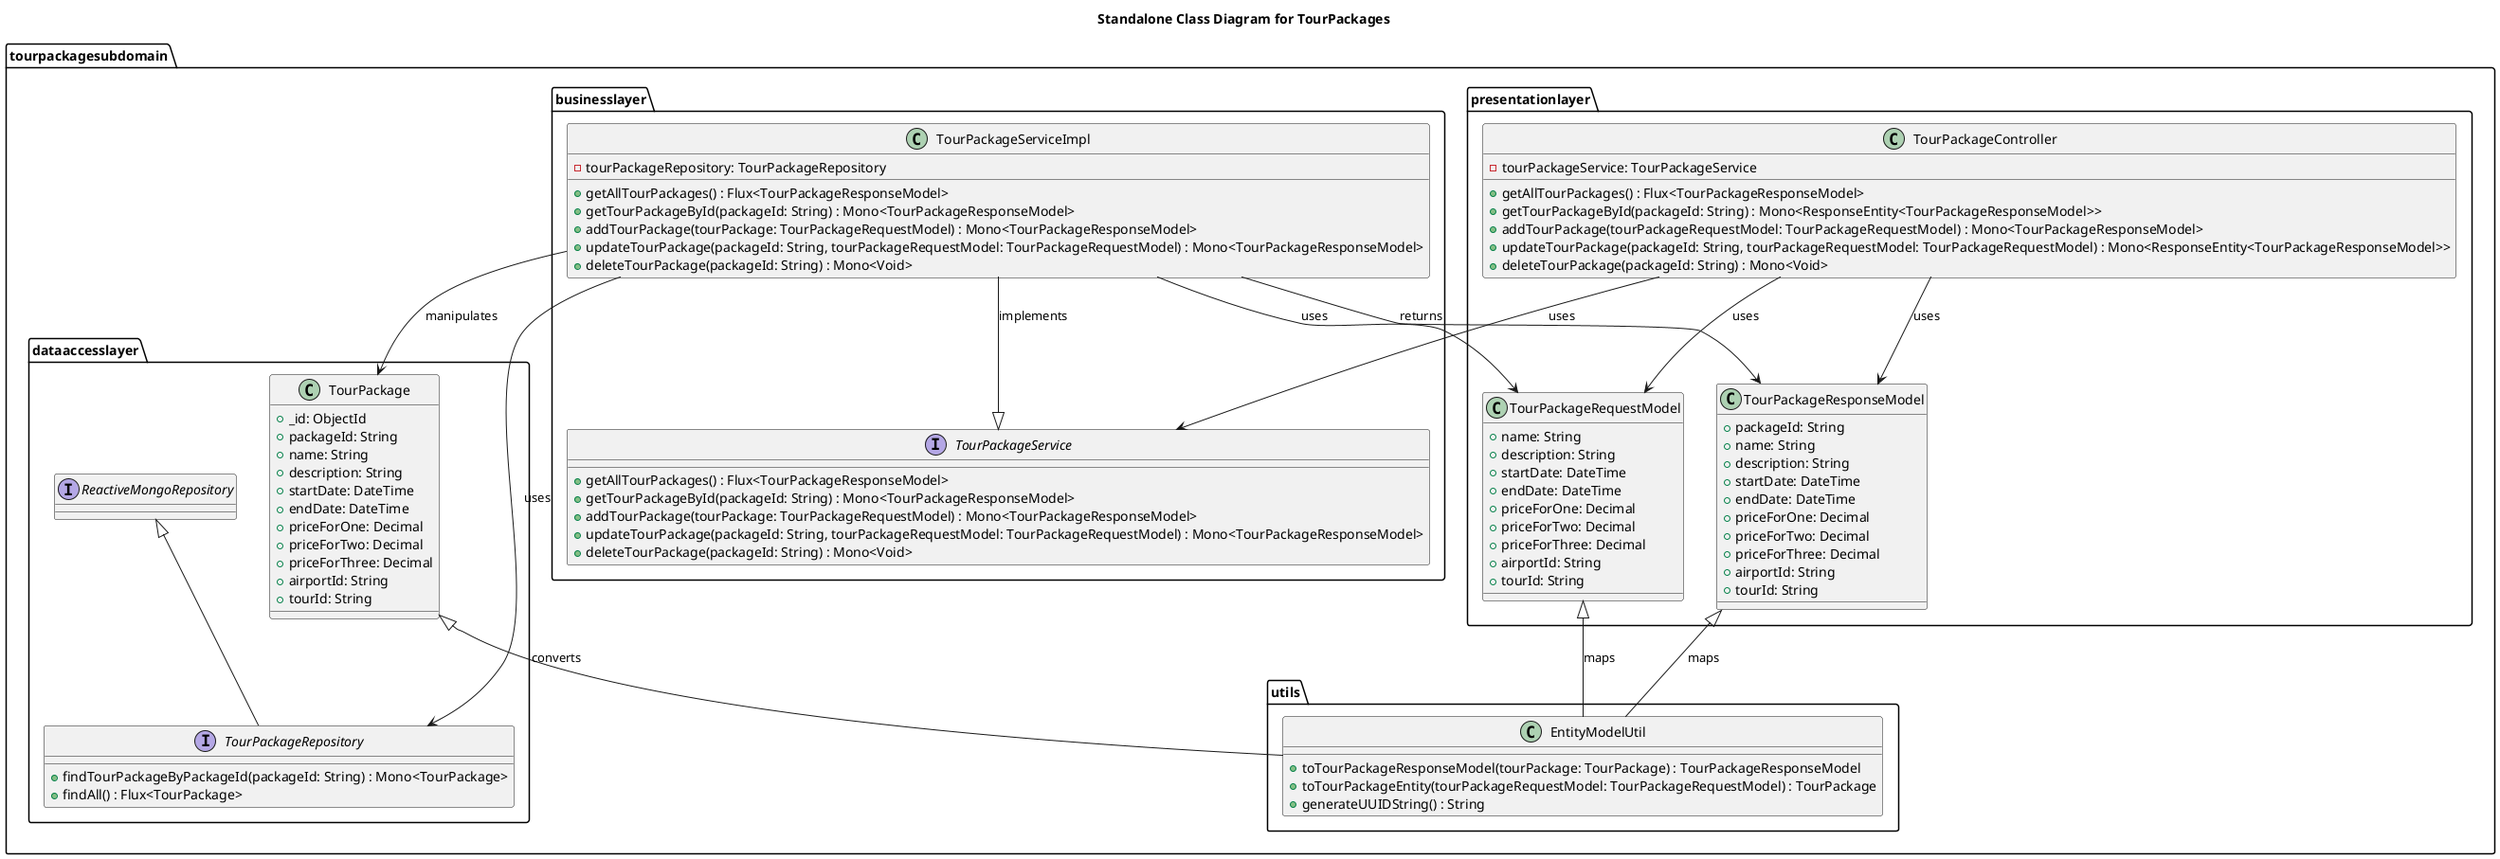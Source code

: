 @startuml
title Standalone Class Diagram for TourPackages

package "tourpackagesubdomain" {


    package "businesslayer" {
        interface TourPackageService {
            + getAllTourPackages() : Flux<TourPackageResponseModel>
            + getTourPackageById(packageId: String) : Mono<TourPackageResponseModel>
            + addTourPackage(tourPackage: TourPackageRequestModel) : Mono<TourPackageResponseModel>
            + updateTourPackage(packageId: String, tourPackageRequestModel: TourPackageRequestModel) : Mono<TourPackageResponseModel>
            + deleteTourPackage(packageId: String) : Mono<Void>
        }

        class TourPackageServiceImpl {
            - tourPackageRepository: TourPackageRepository
            + getAllTourPackages() : Flux<TourPackageResponseModel>
            + getTourPackageById(packageId: String) : Mono<TourPackageResponseModel>
            + addTourPackage(tourPackage: TourPackageRequestModel) : Mono<TourPackageResponseModel>
            + updateTourPackage(packageId: String, tourPackageRequestModel: TourPackageRequestModel) : Mono<TourPackageResponseModel>
            + deleteTourPackage(packageId: String) : Mono<Void>
        }
    }

    package "dataaccesslayer" {
        class TourPackage {
            + _id: ObjectId
            + packageId: String
            + name: String
            + description: String
            + startDate: DateTime
            + endDate: DateTime
            + priceForOne: Decimal
            + priceForTwo: Decimal
            + priceForThree: Decimal
            + airportId: String
            + tourId: String
        }

        interface TourPackageRepository extends ReactiveMongoRepository {
            + findTourPackageByPackageId(packageId: String) : Mono<TourPackage>
            + findAll() : Flux<TourPackage>
        }
    }

    package "presentationlayer" {
        class TourPackageRequestModel {
            + name: String
            + description: String
            + startDate: DateTime
            + endDate: DateTime
            + priceForOne: Decimal
            + priceForTwo: Decimal
            + priceForThree: Decimal
            + airportId: String
            + tourId: String
        }

        class TourPackageResponseModel {
            + packageId: String
            + name: String
            + description: String
            + startDate: DateTime
            + endDate: DateTime
            + priceForOne: Decimal
            + priceForTwo: Decimal
            + priceForThree: Decimal
            + airportId: String
            + tourId: String
        }

        class TourPackageController {
            - tourPackageService: TourPackageService
            + getAllTourPackages() : Flux<TourPackageResponseModel>
            + getTourPackageById(packageId: String) : Mono<ResponseEntity<TourPackageResponseModel>>
            + addTourPackage(tourPackageRequestModel: TourPackageRequestModel) : Mono<TourPackageResponseModel>
            + updateTourPackage(packageId: String, tourPackageRequestModel: TourPackageRequestModel) : Mono<ResponseEntity<TourPackageResponseModel>>
            + deleteTourPackage(packageId: String) : Mono<Void>
        }
    }

    package "utils" {
        class EntityModelUtil {
            + toTourPackageResponseModel(tourPackage: TourPackage) : TourPackageResponseModel
            + toTourPackageEntity(tourPackageRequestModel: TourPackageRequestModel) : TourPackage
            + generateUUIDString() : String
        }
    }

    TourPackageServiceImpl -down-|> TourPackageService : implements
    TourPackageServiceImpl -down-> TourPackageRepository : uses
    TourPackageController -down-> TourPackageService : uses
    TourPackageController -down-> TourPackageRequestModel : uses
    TourPackageController -down-> TourPackageResponseModel : uses
    TourPackageServiceImpl -down-> TourPackage : manipulates
    TourPackageServiceImpl -down-> TourPackageRequestModel : uses
    TourPackageServiceImpl -down-> TourPackageResponseModel : returns
    EntityModelUtil -up-^ TourPackage : converts
    EntityModelUtil -up-^ TourPackageRequestModel : maps
    EntityModelUtil -up-^ TourPackageResponseModel : maps
}

@enduml
